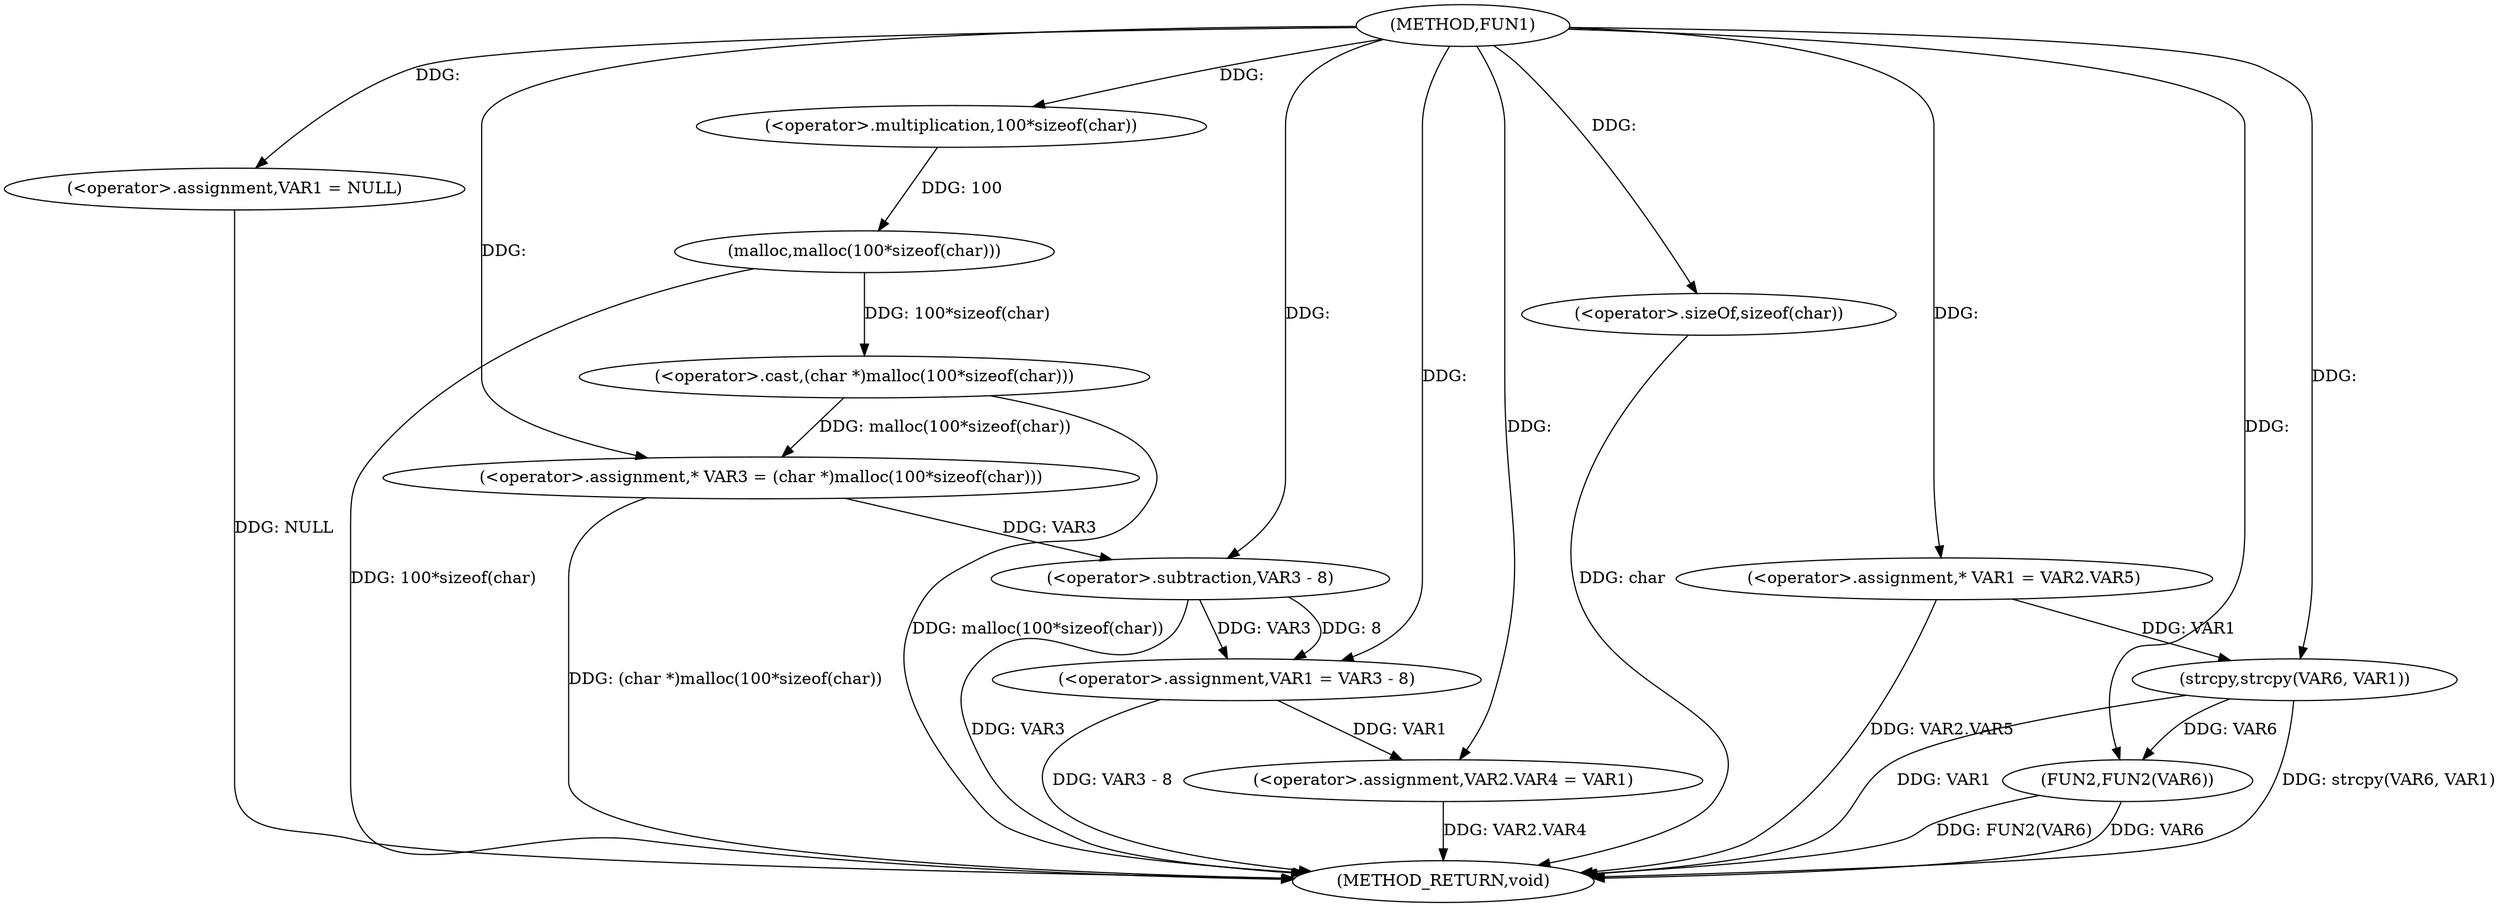 digraph FUN1 {  
"1000100" [label = "(METHOD,FUN1)" ]
"1000142" [label = "(METHOD_RETURN,void)" ]
"1000104" [label = "(<operator>.assignment,VAR1 = NULL)" ]
"1000109" [label = "(<operator>.assignment,* VAR3 = (char *)malloc(100*sizeof(char)))" ]
"1000111" [label = "(<operator>.cast,(char *)malloc(100*sizeof(char)))" ]
"1000113" [label = "(malloc,malloc(100*sizeof(char)))" ]
"1000114" [label = "(<operator>.multiplication,100*sizeof(char))" ]
"1000116" [label = "(<operator>.sizeOf,sizeof(char))" ]
"1000118" [label = "(<operator>.assignment,VAR1 = VAR3 - 8)" ]
"1000120" [label = "(<operator>.subtraction,VAR3 - 8)" ]
"1000123" [label = "(<operator>.assignment,VAR2.VAR4 = VAR1)" ]
"1000130" [label = "(<operator>.assignment,* VAR1 = VAR2.VAR5)" ]
"1000137" [label = "(strcpy,strcpy(VAR6, VAR1))" ]
"1000140" [label = "(FUN2,FUN2(VAR6))" ]
  "1000116" -> "1000142"  [ label = "DDG: char"] 
  "1000113" -> "1000142"  [ label = "DDG: 100*sizeof(char)"] 
  "1000140" -> "1000142"  [ label = "DDG: FUN2(VAR6)"] 
  "1000120" -> "1000142"  [ label = "DDG: VAR3"] 
  "1000123" -> "1000142"  [ label = "DDG: VAR2.VAR4"] 
  "1000130" -> "1000142"  [ label = "DDG: VAR2.VAR5"] 
  "1000140" -> "1000142"  [ label = "DDG: VAR6"] 
  "1000137" -> "1000142"  [ label = "DDG: VAR1"] 
  "1000111" -> "1000142"  [ label = "DDG: malloc(100*sizeof(char))"] 
  "1000118" -> "1000142"  [ label = "DDG: VAR3 - 8"] 
  "1000109" -> "1000142"  [ label = "DDG: (char *)malloc(100*sizeof(char))"] 
  "1000137" -> "1000142"  [ label = "DDG: strcpy(VAR6, VAR1)"] 
  "1000104" -> "1000142"  [ label = "DDG: NULL"] 
  "1000100" -> "1000104"  [ label = "DDG: "] 
  "1000111" -> "1000109"  [ label = "DDG: malloc(100*sizeof(char))"] 
  "1000100" -> "1000109"  [ label = "DDG: "] 
  "1000113" -> "1000111"  [ label = "DDG: 100*sizeof(char)"] 
  "1000114" -> "1000113"  [ label = "DDG: 100"] 
  "1000100" -> "1000114"  [ label = "DDG: "] 
  "1000100" -> "1000116"  [ label = "DDG: "] 
  "1000120" -> "1000118"  [ label = "DDG: VAR3"] 
  "1000120" -> "1000118"  [ label = "DDG: 8"] 
  "1000100" -> "1000118"  [ label = "DDG: "] 
  "1000109" -> "1000120"  [ label = "DDG: VAR3"] 
  "1000100" -> "1000120"  [ label = "DDG: "] 
  "1000118" -> "1000123"  [ label = "DDG: VAR1"] 
  "1000100" -> "1000123"  [ label = "DDG: "] 
  "1000100" -> "1000130"  [ label = "DDG: "] 
  "1000100" -> "1000137"  [ label = "DDG: "] 
  "1000130" -> "1000137"  [ label = "DDG: VAR1"] 
  "1000137" -> "1000140"  [ label = "DDG: VAR6"] 
  "1000100" -> "1000140"  [ label = "DDG: "] 
}
